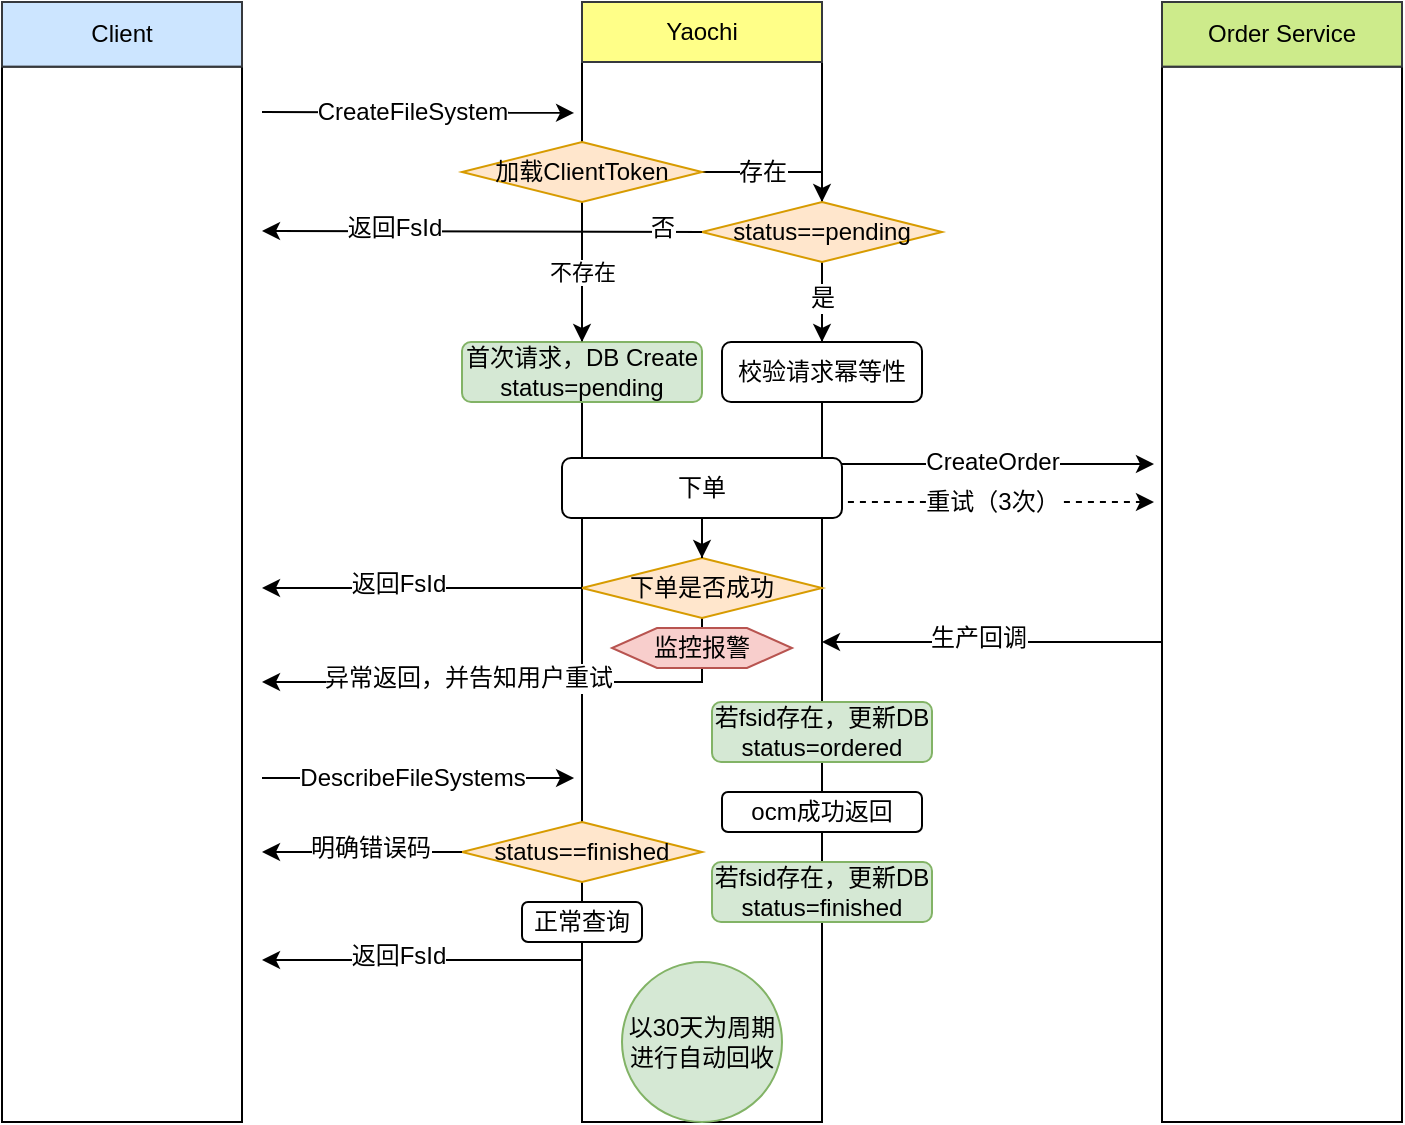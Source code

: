 <mxfile version="12.8.2" type="github">
  <diagram id="0LorpYN9siC3LZAP5Hen" name="第 1 页">
    <mxGraphModel dx="946" dy="565" grid="1" gridSize="10" guides="1" tooltips="1" connect="1" arrows="1" fold="1" page="1" pageScale="1" pageWidth="1169" pageHeight="827" math="0" shadow="0">
      <root>
        <mxCell id="0" />
        <mxCell id="1" parent="0" />
        <mxCell id="0wEOgEaS52rOAU8Y0dkN-49" value="" style="rounded=0;whiteSpace=wrap;html=1;" vertex="1" parent="1">
          <mxGeometry x="470" y="160" width="120" height="530" as="geometry" />
        </mxCell>
        <mxCell id="0wEOgEaS52rOAU8Y0dkN-50" value="" style="endArrow=classic;html=1;" edge="1" parent="1">
          <mxGeometry width="50" height="50" relative="1" as="geometry">
            <mxPoint x="590.96" y="361" as="sourcePoint" />
            <mxPoint x="756" y="361" as="targetPoint" />
          </mxGeometry>
        </mxCell>
        <mxCell id="0wEOgEaS52rOAU8Y0dkN-51" value="CreateOrder" style="text;html=1;align=center;verticalAlign=middle;resizable=0;points=[];labelBackgroundColor=#ffffff;" vertex="1" connectable="0" parent="0wEOgEaS52rOAU8Y0dkN-50">
          <mxGeometry x="-0.151" y="1" relative="1" as="geometry">
            <mxPoint x="14.01" as="offset" />
          </mxGeometry>
        </mxCell>
        <mxCell id="0wEOgEaS52rOAU8Y0dkN-52" value="" style="endArrow=classic;html=1;entryX=-0.033;entryY=0.048;entryDx=0;entryDy=0;entryPerimeter=0;" edge="1" parent="1" target="0wEOgEaS52rOAU8Y0dkN-49">
          <mxGeometry width="50" height="50" relative="1" as="geometry">
            <mxPoint x="310" y="185" as="sourcePoint" />
            <mxPoint x="460" y="189" as="targetPoint" />
          </mxGeometry>
        </mxCell>
        <mxCell id="0wEOgEaS52rOAU8Y0dkN-53" value="CreateFileSystem" style="text;html=1;align=center;verticalAlign=middle;resizable=0;points=[];labelBackgroundColor=#ffffff;" vertex="1" connectable="0" parent="0wEOgEaS52rOAU8Y0dkN-52">
          <mxGeometry x="-0.221" y="-1" relative="1" as="geometry">
            <mxPoint x="14.04" y="-1.61" as="offset" />
          </mxGeometry>
        </mxCell>
        <mxCell id="0wEOgEaS52rOAU8Y0dkN-54" value="" style="endArrow=classic;html=1;dashed=1;" edge="1" parent="1">
          <mxGeometry width="50" height="50" relative="1" as="geometry">
            <mxPoint x="590.96" y="380" as="sourcePoint" />
            <mxPoint x="756" y="380" as="targetPoint" />
          </mxGeometry>
        </mxCell>
        <mxCell id="0wEOgEaS52rOAU8Y0dkN-55" value="重试（3次）" style="text;html=1;align=center;verticalAlign=middle;resizable=0;points=[];labelBackgroundColor=#ffffff;" vertex="1" connectable="0" parent="0wEOgEaS52rOAU8Y0dkN-54">
          <mxGeometry x="-0.106" relative="1" as="geometry">
            <mxPoint x="10" as="offset" />
          </mxGeometry>
        </mxCell>
        <mxCell id="0wEOgEaS52rOAU8Y0dkN-56" value="" style="endArrow=classic;html=1;" edge="1" parent="1">
          <mxGeometry width="50" height="50" relative="1" as="geometry">
            <mxPoint x="766" y="450" as="sourcePoint" />
            <mxPoint x="590" y="450" as="targetPoint" />
          </mxGeometry>
        </mxCell>
        <mxCell id="0wEOgEaS52rOAU8Y0dkN-57" value="生产回调" style="text;html=1;align=center;verticalAlign=middle;resizable=0;points=[];labelBackgroundColor=#ffffff;" vertex="1" connectable="0" parent="0wEOgEaS52rOAU8Y0dkN-56">
          <mxGeometry x="-0.477" y="-2" relative="1" as="geometry">
            <mxPoint x="-52.06" as="offset" />
          </mxGeometry>
        </mxCell>
        <mxCell id="0wEOgEaS52rOAU8Y0dkN-58" value="&lt;span style=&quot;text-align: left&quot;&gt;首次请求，DB Create&lt;br&gt;status=pending&lt;br&gt;&lt;/span&gt;" style="rounded=1;whiteSpace=wrap;html=1;fillColor=#d5e8d4;strokeColor=#82b366;" vertex="1" parent="1">
          <mxGeometry x="410" y="300" width="120" height="30" as="geometry" />
        </mxCell>
        <mxCell id="0wEOgEaS52rOAU8Y0dkN-59" value="&lt;span style=&quot;text-align: left&quot;&gt;若fsid存在，更新DB status=ordered&lt;/span&gt;" style="rounded=1;whiteSpace=wrap;html=1;fillColor=#d5e8d4;strokeColor=#82b366;" vertex="1" parent="1">
          <mxGeometry x="535" y="480" width="110" height="30" as="geometry" />
        </mxCell>
        <mxCell id="0wEOgEaS52rOAU8Y0dkN-60" style="edgeStyle=orthogonalEdgeStyle;rounded=0;orthogonalLoop=1;jettySize=auto;html=1;exitX=1;exitY=0.5;exitDx=0;exitDy=0;" edge="1" parent="1" source="0wEOgEaS52rOAU8Y0dkN-63" target="0wEOgEaS52rOAU8Y0dkN-66">
          <mxGeometry relative="1" as="geometry">
            <Array as="points">
              <mxPoint x="590" y="215" />
            </Array>
          </mxGeometry>
        </mxCell>
        <mxCell id="0wEOgEaS52rOAU8Y0dkN-61" value="存在" style="text;html=1;align=center;verticalAlign=middle;resizable=0;points=[];labelBackgroundColor=#ffffff;" vertex="1" connectable="0" parent="0wEOgEaS52rOAU8Y0dkN-60">
          <mxGeometry x="-0.28" y="-2" relative="1" as="geometry">
            <mxPoint x="3" y="-2" as="offset" />
          </mxGeometry>
        </mxCell>
        <mxCell id="0wEOgEaS52rOAU8Y0dkN-62" value="不存在" style="edgeStyle=orthogonalEdgeStyle;rounded=0;orthogonalLoop=1;jettySize=auto;html=1;exitX=0.5;exitY=1;exitDx=0;exitDy=0;entryX=0.5;entryY=0;entryDx=0;entryDy=0;" edge="1" parent="1" source="0wEOgEaS52rOAU8Y0dkN-63" target="0wEOgEaS52rOAU8Y0dkN-58">
          <mxGeometry relative="1" as="geometry" />
        </mxCell>
        <mxCell id="0wEOgEaS52rOAU8Y0dkN-63" value="&lt;span style=&quot;text-align: left ; white-space: normal&quot;&gt;加载ClientToken&lt;/span&gt;" style="rhombus;whiteSpace=wrap;html=1;fillColor=#ffe6cc;strokeColor=#d79b00;" vertex="1" parent="1">
          <mxGeometry x="410" y="200" width="120" height="30" as="geometry" />
        </mxCell>
        <mxCell id="0wEOgEaS52rOAU8Y0dkN-64" style="edgeStyle=orthogonalEdgeStyle;rounded=0;orthogonalLoop=1;jettySize=auto;html=1;exitX=0.5;exitY=1;exitDx=0;exitDy=0;entryX=0.5;entryY=0;entryDx=0;entryDy=0;" edge="1" parent="1" source="0wEOgEaS52rOAU8Y0dkN-66" target="0wEOgEaS52rOAU8Y0dkN-76">
          <mxGeometry relative="1" as="geometry" />
        </mxCell>
        <mxCell id="0wEOgEaS52rOAU8Y0dkN-65" value="是" style="text;html=1;align=center;verticalAlign=middle;resizable=0;points=[];labelBackgroundColor=#ffffff;" vertex="1" connectable="0" parent="0wEOgEaS52rOAU8Y0dkN-64">
          <mxGeometry x="-0.1" relative="1" as="geometry">
            <mxPoint as="offset" />
          </mxGeometry>
        </mxCell>
        <mxCell id="0wEOgEaS52rOAU8Y0dkN-66" value="&lt;span style=&quot;text-align: left ; white-space: normal&quot;&gt;status==pending&lt;/span&gt;" style="rhombus;whiteSpace=wrap;html=1;fillColor=#ffe6cc;strokeColor=#d79b00;" vertex="1" parent="1">
          <mxGeometry x="530" y="230" width="120" height="30" as="geometry" />
        </mxCell>
        <mxCell id="0wEOgEaS52rOAU8Y0dkN-67" value="" style="endArrow=classic;html=1;exitX=0;exitY=0.5;exitDx=0;exitDy=0;" edge="1" parent="1" source="0wEOgEaS52rOAU8Y0dkN-66">
          <mxGeometry width="50" height="50" relative="1" as="geometry">
            <mxPoint x="460" y="244.5" as="sourcePoint" />
            <mxPoint x="310" y="244.5" as="targetPoint" />
          </mxGeometry>
        </mxCell>
        <mxCell id="0wEOgEaS52rOAU8Y0dkN-68" value="返回FsId" style="text;html=1;align=center;verticalAlign=middle;resizable=0;points=[];labelBackgroundColor=#ffffff;" vertex="1" connectable="0" parent="0wEOgEaS52rOAU8Y0dkN-67">
          <mxGeometry x="-0.221" y="-1" relative="1" as="geometry">
            <mxPoint x="-69" y="-0.8" as="offset" />
          </mxGeometry>
        </mxCell>
        <mxCell id="0wEOgEaS52rOAU8Y0dkN-69" value="否" style="text;html=1;align=center;verticalAlign=middle;resizable=0;points=[];labelBackgroundColor=#ffffff;" vertex="1" connectable="0" parent="0wEOgEaS52rOAU8Y0dkN-67">
          <mxGeometry x="-0.673" y="-2" relative="1" as="geometry">
            <mxPoint x="16" as="offset" />
          </mxGeometry>
        </mxCell>
        <mxCell id="0wEOgEaS52rOAU8Y0dkN-70" value="以30天为周期进行自动回收" style="ellipse;whiteSpace=wrap;html=1;aspect=fixed;fillColor=#d5e8d4;strokeColor=#82b366;" vertex="1" parent="1">
          <mxGeometry x="490" y="610" width="80" height="80" as="geometry" />
        </mxCell>
        <mxCell id="0wEOgEaS52rOAU8Y0dkN-71" style="edgeStyle=orthogonalEdgeStyle;rounded=0;orthogonalLoop=1;jettySize=auto;html=1;exitX=0.5;exitY=1;exitDx=0;exitDy=0;" edge="1" parent="1" source="0wEOgEaS52rOAU8Y0dkN-73">
          <mxGeometry relative="1" as="geometry">
            <mxPoint x="310" y="470" as="targetPoint" />
            <Array as="points">
              <mxPoint x="530" y="470" />
              <mxPoint x="310" y="470" />
            </Array>
          </mxGeometry>
        </mxCell>
        <mxCell id="0wEOgEaS52rOAU8Y0dkN-72" value="异常返回，并告知用户重试" style="text;html=1;align=center;verticalAlign=middle;resizable=0;points=[];labelBackgroundColor=#ffffff;" vertex="1" connectable="0" parent="0wEOgEaS52rOAU8Y0dkN-71">
          <mxGeometry x="0.592" y="-2" relative="1" as="geometry">
            <mxPoint x="51" as="offset" />
          </mxGeometry>
        </mxCell>
        <mxCell id="0wEOgEaS52rOAU8Y0dkN-73" value="&lt;span style=&quot;text-align: left ; white-space: normal&quot;&gt;下单是否成功&lt;/span&gt;" style="rhombus;whiteSpace=wrap;html=1;fillColor=#ffe6cc;strokeColor=#d79b00;" vertex="1" parent="1">
          <mxGeometry x="470" y="408" width="120" height="30" as="geometry" />
        </mxCell>
        <mxCell id="0wEOgEaS52rOAU8Y0dkN-74" value="" style="endArrow=classic;html=1;exitX=0;exitY=0.5;exitDx=0;exitDy=0;" edge="1" parent="1" source="0wEOgEaS52rOAU8Y0dkN-73">
          <mxGeometry width="50" height="50" relative="1" as="geometry">
            <mxPoint x="50" y="428" as="sourcePoint" />
            <mxPoint x="310" y="423" as="targetPoint" />
          </mxGeometry>
        </mxCell>
        <mxCell id="0wEOgEaS52rOAU8Y0dkN-75" value="返回FsId" style="text;html=1;align=center;verticalAlign=middle;resizable=0;points=[];labelBackgroundColor=#ffffff;" vertex="1" connectable="0" parent="0wEOgEaS52rOAU8Y0dkN-74">
          <mxGeometry x="0.409" y="-1" relative="1" as="geometry">
            <mxPoint x="20" y="-1" as="offset" />
          </mxGeometry>
        </mxCell>
        <mxCell id="0wEOgEaS52rOAU8Y0dkN-76" value="&lt;span style=&quot;text-align: left&quot;&gt;校验请求幂等性&lt;br&gt;&lt;/span&gt;" style="rounded=1;whiteSpace=wrap;html=1;" vertex="1" parent="1">
          <mxGeometry x="540" y="300" width="100" height="30" as="geometry" />
        </mxCell>
        <mxCell id="0wEOgEaS52rOAU8Y0dkN-77" style="edgeStyle=orthogonalEdgeStyle;rounded=0;orthogonalLoop=1;jettySize=auto;html=1;exitX=0.5;exitY=1;exitDx=0;exitDy=0;" edge="1" parent="1" source="0wEOgEaS52rOAU8Y0dkN-78" target="0wEOgEaS52rOAU8Y0dkN-73">
          <mxGeometry relative="1" as="geometry" />
        </mxCell>
        <mxCell id="0wEOgEaS52rOAU8Y0dkN-78" value="&lt;span style=&quot;text-align: left&quot;&gt;下单&lt;br&gt;&lt;/span&gt;" style="rounded=1;whiteSpace=wrap;html=1;" vertex="1" parent="1">
          <mxGeometry x="460" y="358" width="140" height="30" as="geometry" />
        </mxCell>
        <mxCell id="0wEOgEaS52rOAU8Y0dkN-79" value="&lt;span style=&quot;text-align: left ; white-space: nowrap&quot;&gt;Yaochi&lt;/span&gt;" style="rounded=0;whiteSpace=wrap;html=1;fillColor=#ffff88;strokeColor=#36393d;" vertex="1" parent="1">
          <mxGeometry x="470" y="130" width="120" height="30" as="geometry" />
        </mxCell>
        <mxCell id="0wEOgEaS52rOAU8Y0dkN-80" value="" style="group" vertex="1" connectable="0" parent="1">
          <mxGeometry x="760" y="130" width="120" height="560" as="geometry" />
        </mxCell>
        <mxCell id="0wEOgEaS52rOAU8Y0dkN-81" value="" style="rounded=0;whiteSpace=wrap;html=1;" vertex="1" parent="0wEOgEaS52rOAU8Y0dkN-80">
          <mxGeometry y="32.308" width="120" height="527.692" as="geometry" />
        </mxCell>
        <mxCell id="0wEOgEaS52rOAU8Y0dkN-82" value="&lt;span style=&quot;text-align: left ; white-space: nowrap&quot;&gt;Order Service&lt;/span&gt;" style="rounded=0;whiteSpace=wrap;html=1;fillColor=#cdeb8b;strokeColor=#36393d;" vertex="1" parent="0wEOgEaS52rOAU8Y0dkN-80">
          <mxGeometry width="120" height="32.308" as="geometry" />
        </mxCell>
        <mxCell id="0wEOgEaS52rOAU8Y0dkN-83" value="" style="group" vertex="1" connectable="0" parent="1">
          <mxGeometry x="180" y="130" width="120" height="560" as="geometry" />
        </mxCell>
        <mxCell id="0wEOgEaS52rOAU8Y0dkN-84" value="" style="rounded=0;whiteSpace=wrap;html=1;" vertex="1" parent="0wEOgEaS52rOAU8Y0dkN-83">
          <mxGeometry y="32.308" width="120" height="527.692" as="geometry" />
        </mxCell>
        <mxCell id="0wEOgEaS52rOAU8Y0dkN-85" value="&lt;span style=&quot;white-space: normal&quot;&gt;Client&lt;/span&gt;" style="rounded=0;whiteSpace=wrap;html=1;fillColor=#cce5ff;strokeColor=#36393d;" vertex="1" parent="0wEOgEaS52rOAU8Y0dkN-83">
          <mxGeometry width="120" height="32.308" as="geometry" />
        </mxCell>
        <mxCell id="0wEOgEaS52rOAU8Y0dkN-86" value="监控报警" style="shape=hexagon;perimeter=hexagonPerimeter2;whiteSpace=wrap;html=1;fillColor=#f8cecc;strokeColor=#b85450;" vertex="1" parent="1">
          <mxGeometry x="485" y="443" width="90" height="20" as="geometry" />
        </mxCell>
        <mxCell id="0wEOgEaS52rOAU8Y0dkN-87" value="&lt;span style=&quot;text-align: left&quot;&gt;若fsid存在，更新DB status=finished&lt;/span&gt;" style="rounded=1;whiteSpace=wrap;html=1;fillColor=#d5e8d4;strokeColor=#82b366;" vertex="1" parent="1">
          <mxGeometry x="535" y="560" width="110" height="30" as="geometry" />
        </mxCell>
        <mxCell id="0wEOgEaS52rOAU8Y0dkN-88" value="&lt;span style=&quot;text-align: left&quot;&gt;ocm成功返回&lt;br&gt;&lt;/span&gt;" style="rounded=1;whiteSpace=wrap;html=1;" vertex="1" parent="1">
          <mxGeometry x="540" y="525" width="100" height="20" as="geometry" />
        </mxCell>
        <mxCell id="0wEOgEaS52rOAU8Y0dkN-89" value="" style="endArrow=classic;html=1;exitX=1.025;exitY=0.05;exitDx=0;exitDy=0;exitPerimeter=0;entryX=-0.033;entryY=0.048;entryDx=0;entryDy=0;entryPerimeter=0;" edge="1" parent="1">
          <mxGeometry width="50" height="50" relative="1" as="geometry">
            <mxPoint x="310" y="518" as="sourcePoint" />
            <mxPoint x="466.04" y="518" as="targetPoint" />
          </mxGeometry>
        </mxCell>
        <mxCell id="0wEOgEaS52rOAU8Y0dkN-90" value="DescribeFileSystems" style="text;html=1;align=center;verticalAlign=middle;resizable=0;points=[];labelBackgroundColor=#ffffff;" vertex="1" connectable="0" parent="0wEOgEaS52rOAU8Y0dkN-89">
          <mxGeometry x="-0.221" y="-1" relative="1" as="geometry">
            <mxPoint x="14.04" y="-1.61" as="offset" />
          </mxGeometry>
        </mxCell>
        <mxCell id="0wEOgEaS52rOAU8Y0dkN-91" value="&lt;span style=&quot;text-align: left ; white-space: normal&quot;&gt;status==finished&lt;/span&gt;" style="rhombus;whiteSpace=wrap;html=1;fillColor=#ffe6cc;strokeColor=#d79b00;" vertex="1" parent="1">
          <mxGeometry x="410" y="540" width="120" height="30" as="geometry" />
        </mxCell>
        <mxCell id="0wEOgEaS52rOAU8Y0dkN-92" value="" style="endArrow=classic;html=1;exitX=0;exitY=0.5;exitDx=0;exitDy=0;" edge="1" parent="1" source="0wEOgEaS52rOAU8Y0dkN-91">
          <mxGeometry width="50" height="50" relative="1" as="geometry">
            <mxPoint x="330" y="660" as="sourcePoint" />
            <mxPoint x="310" y="555" as="targetPoint" />
          </mxGeometry>
        </mxCell>
        <mxCell id="0wEOgEaS52rOAU8Y0dkN-93" value="明确错误码" style="text;html=1;align=center;verticalAlign=middle;resizable=0;points=[];labelBackgroundColor=#ffffff;" vertex="1" connectable="0" parent="0wEOgEaS52rOAU8Y0dkN-92">
          <mxGeometry x="0.28" y="-1" relative="1" as="geometry">
            <mxPoint x="18" y="-1" as="offset" />
          </mxGeometry>
        </mxCell>
        <mxCell id="0wEOgEaS52rOAU8Y0dkN-94" value="&lt;span style=&quot;text-align: left&quot;&gt;正常查询&lt;br&gt;&lt;/span&gt;" style="rounded=1;whiteSpace=wrap;html=1;" vertex="1" parent="1">
          <mxGeometry x="440" y="580" width="60" height="20" as="geometry" />
        </mxCell>
        <mxCell id="0wEOgEaS52rOAU8Y0dkN-95" value="" style="endArrow=classic;html=1;exitX=0;exitY=0.5;exitDx=0;exitDy=0;" edge="1" parent="1">
          <mxGeometry width="50" height="50" relative="1" as="geometry">
            <mxPoint x="470" y="609" as="sourcePoint" />
            <mxPoint x="310" y="609" as="targetPoint" />
          </mxGeometry>
        </mxCell>
        <mxCell id="0wEOgEaS52rOAU8Y0dkN-96" value="返回FsId" style="text;html=1;align=center;verticalAlign=middle;resizable=0;points=[];labelBackgroundColor=#ffffff;" vertex="1" connectable="0" parent="0wEOgEaS52rOAU8Y0dkN-95">
          <mxGeometry x="0.409" y="-1" relative="1" as="geometry">
            <mxPoint x="20" y="-1" as="offset" />
          </mxGeometry>
        </mxCell>
      </root>
    </mxGraphModel>
  </diagram>
</mxfile>
